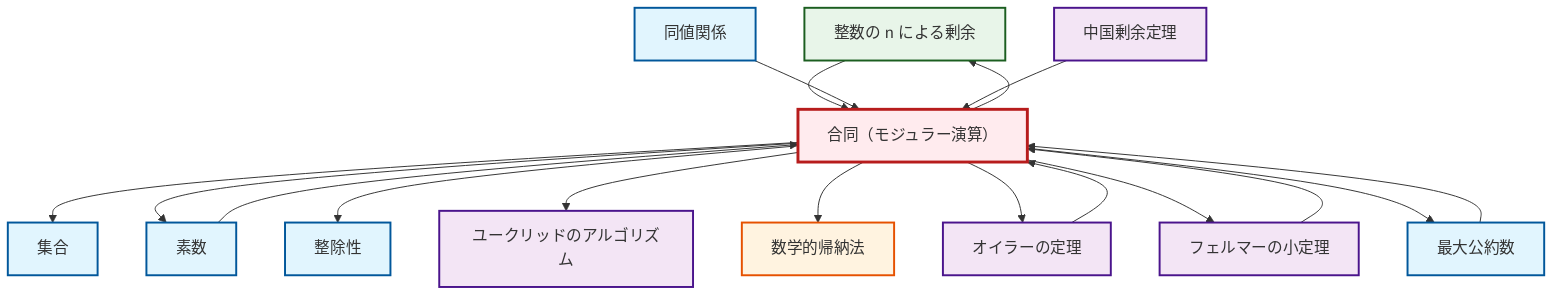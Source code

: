graph TD
    classDef definition fill:#e1f5fe,stroke:#01579b,stroke-width:2px
    classDef theorem fill:#f3e5f5,stroke:#4a148c,stroke-width:2px
    classDef axiom fill:#fff3e0,stroke:#e65100,stroke-width:2px
    classDef example fill:#e8f5e9,stroke:#1b5e20,stroke-width:2px
    classDef current fill:#ffebee,stroke:#b71c1c,stroke-width:3px
    ex-quotient-integers-mod-n["整数の n による剰余"]:::example
    thm-fermat-little["フェルマーの小定理"]:::theorem
    def-congruence["合同（モジュラー演算）"]:::definition
    def-divisibility["整除性"]:::definition
    def-prime["素数"]:::definition
    ax-induction["数学的帰納法"]:::axiom
    def-gcd["最大公約数"]:::definition
    thm-chinese-remainder["中国剰余定理"]:::theorem
    def-equivalence-relation["同値関係"]:::definition
    thm-euclidean-algorithm["ユークリッドのアルゴリズム"]:::theorem
    thm-euler["オイラーの定理"]:::theorem
    def-set["集合"]:::definition
    thm-fermat-little --> def-congruence
    def-congruence --> def-set
    def-congruence --> def-prime
    def-gcd --> def-congruence
    def-congruence --> def-divisibility
    ex-quotient-integers-mod-n --> def-congruence
    def-congruence --> ex-quotient-integers-mod-n
    def-congruence --> thm-euclidean-algorithm
    def-congruence --> ax-induction
    thm-euler --> def-congruence
    def-congruence --> thm-euler
    def-prime --> def-congruence
    def-congruence --> thm-fermat-little
    def-congruence --> def-gcd
    def-equivalence-relation --> def-congruence
    thm-chinese-remainder --> def-congruence
    class def-congruence current